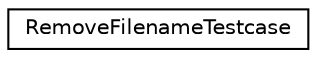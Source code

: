 digraph "Graphical Class Hierarchy"
{
  edge [fontname="Helvetica",fontsize="10",labelfontname="Helvetica",labelfontsize="10"];
  node [fontname="Helvetica",fontsize="10",shape=record];
  rankdir="LR";
  Node0 [label="RemoveFilenameTestcase",height=0.2,width=0.4,color="black", fillcolor="white", style="filled",URL="$struct_remove_filename_testcase.html"];
}
